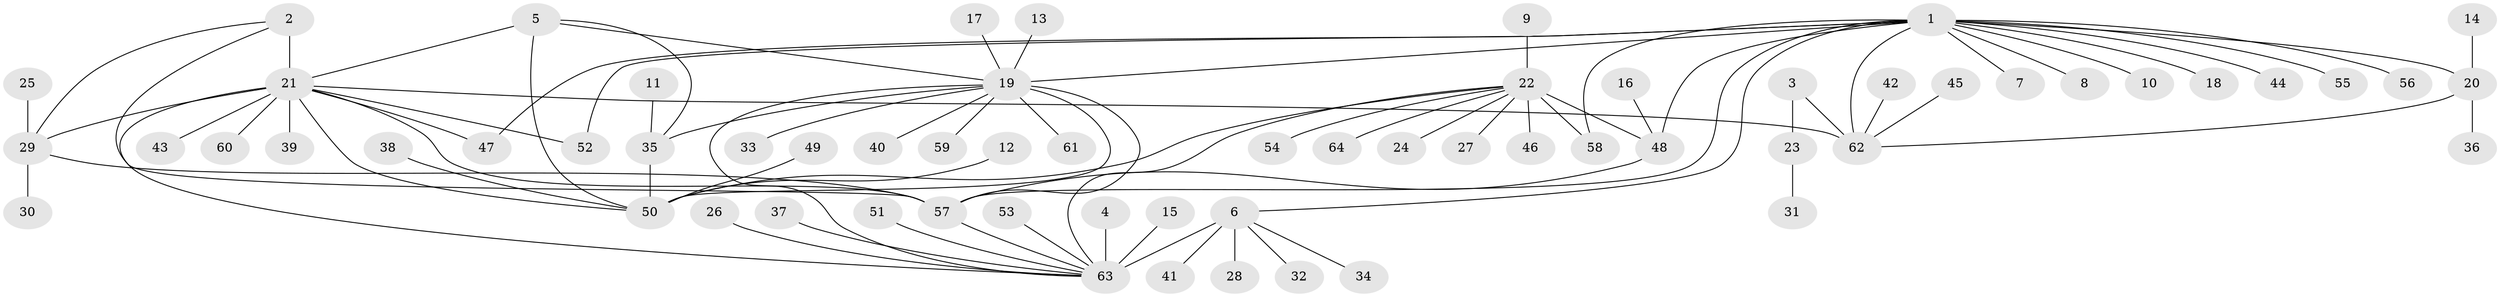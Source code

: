 // original degree distribution, {9: 0.047244094488188976, 7: 0.031496062992125984, 6: 0.06299212598425197, 10: 0.023622047244094488, 11: 0.015748031496062992, 13: 0.007874015748031496, 5: 0.015748031496062992, 8: 0.015748031496062992, 12: 0.007874015748031496, 16: 0.007874015748031496, 2: 0.15748031496062992, 1: 0.5590551181102362, 3: 0.047244094488188976}
// Generated by graph-tools (version 1.1) at 2025/50/03/09/25 03:50:34]
// undirected, 64 vertices, 83 edges
graph export_dot {
graph [start="1"]
  node [color=gray90,style=filled];
  1;
  2;
  3;
  4;
  5;
  6;
  7;
  8;
  9;
  10;
  11;
  12;
  13;
  14;
  15;
  16;
  17;
  18;
  19;
  20;
  21;
  22;
  23;
  24;
  25;
  26;
  27;
  28;
  29;
  30;
  31;
  32;
  33;
  34;
  35;
  36;
  37;
  38;
  39;
  40;
  41;
  42;
  43;
  44;
  45;
  46;
  47;
  48;
  49;
  50;
  51;
  52;
  53;
  54;
  55;
  56;
  57;
  58;
  59;
  60;
  61;
  62;
  63;
  64;
  1 -- 6 [weight=1.0];
  1 -- 7 [weight=1.0];
  1 -- 8 [weight=1.0];
  1 -- 10 [weight=1.0];
  1 -- 18 [weight=1.0];
  1 -- 19 [weight=1.0];
  1 -- 20 [weight=4.0];
  1 -- 44 [weight=1.0];
  1 -- 47 [weight=1.0];
  1 -- 48 [weight=1.0];
  1 -- 52 [weight=1.0];
  1 -- 55 [weight=1.0];
  1 -- 56 [weight=1.0];
  1 -- 57 [weight=1.0];
  1 -- 58 [weight=1.0];
  1 -- 62 [weight=4.0];
  2 -- 21 [weight=3.0];
  2 -- 29 [weight=1.0];
  2 -- 57 [weight=1.0];
  3 -- 23 [weight=1.0];
  3 -- 62 [weight=1.0];
  4 -- 63 [weight=1.0];
  5 -- 19 [weight=1.0];
  5 -- 21 [weight=1.0];
  5 -- 35 [weight=1.0];
  5 -- 50 [weight=3.0];
  6 -- 28 [weight=1.0];
  6 -- 32 [weight=1.0];
  6 -- 34 [weight=1.0];
  6 -- 41 [weight=1.0];
  6 -- 63 [weight=8.0];
  9 -- 22 [weight=1.0];
  11 -- 35 [weight=1.0];
  12 -- 50 [weight=1.0];
  13 -- 19 [weight=1.0];
  14 -- 20 [weight=1.0];
  15 -- 63 [weight=1.0];
  16 -- 48 [weight=1.0];
  17 -- 19 [weight=1.0];
  19 -- 33 [weight=1.0];
  19 -- 35 [weight=1.0];
  19 -- 40 [weight=1.0];
  19 -- 50 [weight=3.0];
  19 -- 57 [weight=1.0];
  19 -- 59 [weight=1.0];
  19 -- 61 [weight=1.0];
  19 -- 63 [weight=1.0];
  20 -- 36 [weight=1.0];
  20 -- 62 [weight=1.0];
  21 -- 29 [weight=3.0];
  21 -- 39 [weight=1.0];
  21 -- 43 [weight=1.0];
  21 -- 47 [weight=1.0];
  21 -- 50 [weight=1.0];
  21 -- 52 [weight=1.0];
  21 -- 57 [weight=3.0];
  21 -- 60 [weight=1.0];
  21 -- 62 [weight=1.0];
  21 -- 63 [weight=1.0];
  22 -- 24 [weight=1.0];
  22 -- 27 [weight=1.0];
  22 -- 46 [weight=1.0];
  22 -- 48 [weight=5.0];
  22 -- 50 [weight=1.0];
  22 -- 54 [weight=1.0];
  22 -- 58 [weight=1.0];
  22 -- 63 [weight=1.0];
  22 -- 64 [weight=1.0];
  23 -- 31 [weight=1.0];
  25 -- 29 [weight=1.0];
  26 -- 63 [weight=1.0];
  29 -- 30 [weight=1.0];
  29 -- 57 [weight=1.0];
  35 -- 50 [weight=3.0];
  37 -- 63 [weight=1.0];
  38 -- 50 [weight=1.0];
  42 -- 62 [weight=1.0];
  45 -- 62 [weight=1.0];
  48 -- 57 [weight=1.0];
  49 -- 50 [weight=1.0];
  51 -- 63 [weight=1.0];
  53 -- 63 [weight=1.0];
  57 -- 63 [weight=1.0];
}
